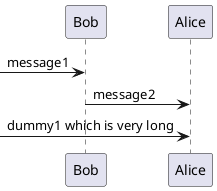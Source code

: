 {
  "sha1": "iccjn107qpnm39lckjd8zr65qdvqf4r",
  "insertion": {
    "when": "2024-06-03T18:59:30.569Z",
    "user": "plantuml@gmail.com"
  }
}
@startuml
[-> Bob : message1
Bob -> Alice : message2
[->Alice : dummy1 which is very long
@enduml
